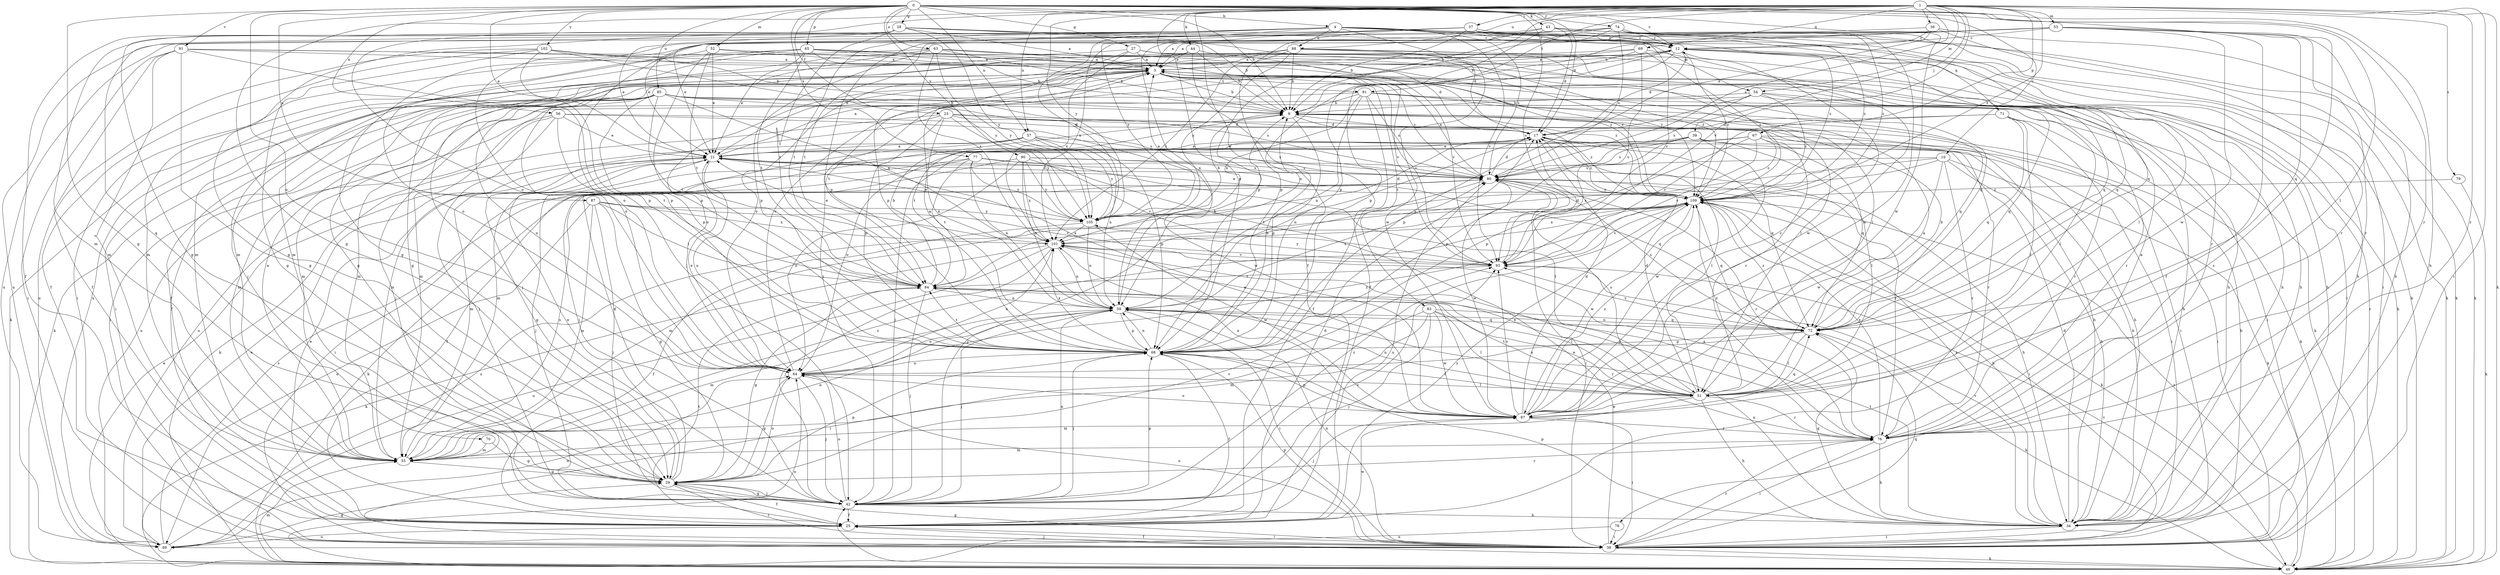 strict digraph  {
0;
1;
3;
4;
8;
10;
12;
17;
21;
23;
25;
27;
28;
29;
34;
36;
37;
38;
39;
42;
43;
44;
46;
51;
52;
53;
54;
55;
56;
57;
59;
63;
64;
65;
67;
68;
69;
70;
71;
72;
74;
76;
77;
78;
79;
80;
81;
83;
84;
85;
87;
88;
89;
90;
91;
93;
97;
101;
102;
105;
109;
0 -> 4  [label=b];
0 -> 8  [label=b];
0 -> 10  [label=c];
0 -> 12  [label=c];
0 -> 17  [label=d];
0 -> 21  [label=e];
0 -> 23  [label=f];
0 -> 27  [label=g];
0 -> 28  [label=g];
0 -> 29  [label=g];
0 -> 34  [label=h];
0 -> 43  [label=k];
0 -> 51  [label=l];
0 -> 52  [label=m];
0 -> 56  [label=n];
0 -> 57  [label=n];
0 -> 63  [label=o];
0 -> 64  [label=o];
0 -> 65  [label=p];
0 -> 74  [label=r];
0 -> 76  [label=r];
0 -> 77  [label=s];
0 -> 78  [label=s];
0 -> 85  [label=u];
0 -> 87  [label=u];
0 -> 90  [label=v];
0 -> 91  [label=v];
0 -> 93  [label=v];
0 -> 97  [label=w];
0 -> 102  [label=y];
1 -> 8  [label=b];
1 -> 25  [label=f];
1 -> 29  [label=g];
1 -> 36  [label=i];
1 -> 37  [label=i];
1 -> 38  [label=i];
1 -> 39  [label=j];
1 -> 44  [label=k];
1 -> 46  [label=k];
1 -> 53  [label=m];
1 -> 54  [label=m];
1 -> 57  [label=n];
1 -> 64  [label=o];
1 -> 67  [label=p];
1 -> 68  [label=p];
1 -> 69  [label=q];
1 -> 76  [label=r];
1 -> 79  [label=s];
1 -> 80  [label=s];
1 -> 81  [label=t];
1 -> 88  [label=u];
1 -> 93  [label=v];
1 -> 105  [label=y];
1 -> 109  [label=z];
3 -> 8  [label=b];
3 -> 25  [label=f];
3 -> 38  [label=i];
3 -> 42  [label=j];
3 -> 46  [label=k];
3 -> 51  [label=l];
3 -> 64  [label=o];
3 -> 80  [label=s];
3 -> 81  [label=t];
3 -> 83  [label=t];
3 -> 84  [label=t];
3 -> 93  [label=v];
3 -> 109  [label=z];
4 -> 12  [label=c];
4 -> 29  [label=g];
4 -> 46  [label=k];
4 -> 54  [label=m];
4 -> 55  [label=m];
4 -> 68  [label=p];
4 -> 70  [label=q];
4 -> 71  [label=q];
4 -> 80  [label=s];
4 -> 84  [label=t];
4 -> 88  [label=u];
4 -> 93  [label=v];
4 -> 97  [label=w];
4 -> 105  [label=y];
4 -> 109  [label=z];
8 -> 17  [label=d];
8 -> 34  [label=h];
8 -> 38  [label=i];
8 -> 68  [label=p];
8 -> 84  [label=t];
8 -> 109  [label=z];
10 -> 34  [label=h];
10 -> 46  [label=k];
10 -> 76  [label=r];
10 -> 80  [label=s];
10 -> 84  [label=t];
10 -> 97  [label=w];
10 -> 101  [label=x];
12 -> 3  [label=a];
12 -> 17  [label=d];
12 -> 29  [label=g];
12 -> 34  [label=h];
12 -> 42  [label=j];
12 -> 46  [label=k];
12 -> 55  [label=m];
12 -> 59  [label=n];
12 -> 72  [label=q];
12 -> 109  [label=z];
17 -> 21  [label=e];
17 -> 38  [label=i];
17 -> 51  [label=l];
17 -> 59  [label=n];
17 -> 64  [label=o];
17 -> 72  [label=q];
17 -> 109  [label=z];
21 -> 3  [label=a];
21 -> 29  [label=g];
21 -> 55  [label=m];
21 -> 64  [label=o];
21 -> 72  [label=q];
21 -> 80  [label=s];
23 -> 17  [label=d];
23 -> 34  [label=h];
23 -> 55  [label=m];
23 -> 59  [label=n];
23 -> 68  [label=p];
23 -> 80  [label=s];
23 -> 89  [label=u];
23 -> 105  [label=y];
25 -> 17  [label=d];
25 -> 21  [label=e];
25 -> 38  [label=i];
25 -> 80  [label=s];
25 -> 84  [label=t];
25 -> 89  [label=u];
25 -> 97  [label=w];
25 -> 109  [label=z];
27 -> 3  [label=a];
27 -> 34  [label=h];
27 -> 55  [label=m];
27 -> 68  [label=p];
27 -> 76  [label=r];
27 -> 101  [label=x];
27 -> 109  [label=z];
28 -> 3  [label=a];
28 -> 8  [label=b];
28 -> 12  [label=c];
28 -> 17  [label=d];
28 -> 21  [label=e];
28 -> 25  [label=f];
28 -> 29  [label=g];
28 -> 84  [label=t];
28 -> 105  [label=y];
29 -> 17  [label=d];
29 -> 21  [label=e];
29 -> 25  [label=f];
29 -> 38  [label=i];
29 -> 42  [label=j];
29 -> 64  [label=o];
29 -> 68  [label=p];
29 -> 76  [label=r];
29 -> 93  [label=v];
34 -> 17  [label=d];
34 -> 38  [label=i];
34 -> 59  [label=n];
34 -> 68  [label=p];
34 -> 72  [label=q];
34 -> 80  [label=s];
34 -> 84  [label=t];
34 -> 93  [label=v];
36 -> 12  [label=c];
36 -> 17  [label=d];
36 -> 42  [label=j];
36 -> 46  [label=k];
36 -> 76  [label=r];
37 -> 8  [label=b];
37 -> 12  [label=c];
37 -> 21  [label=e];
37 -> 46  [label=k];
37 -> 59  [label=n];
37 -> 68  [label=p];
37 -> 89  [label=u];
37 -> 93  [label=v];
37 -> 105  [label=y];
37 -> 109  [label=z];
38 -> 8  [label=b];
38 -> 21  [label=e];
38 -> 25  [label=f];
38 -> 29  [label=g];
38 -> 46  [label=k];
38 -> 59  [label=n];
38 -> 64  [label=o];
38 -> 68  [label=p];
38 -> 72  [label=q];
38 -> 76  [label=r];
39 -> 21  [label=e];
39 -> 42  [label=j];
39 -> 51  [label=l];
39 -> 68  [label=p];
39 -> 76  [label=r];
39 -> 80  [label=s];
39 -> 97  [label=w];
42 -> 25  [label=f];
42 -> 29  [label=g];
42 -> 34  [label=h];
42 -> 59  [label=n];
42 -> 64  [label=o];
42 -> 68  [label=p];
42 -> 93  [label=v];
42 -> 109  [label=z];
43 -> 3  [label=a];
43 -> 8  [label=b];
43 -> 12  [label=c];
43 -> 17  [label=d];
43 -> 21  [label=e];
43 -> 34  [label=h];
43 -> 72  [label=q];
44 -> 3  [label=a];
44 -> 8  [label=b];
44 -> 25  [label=f];
44 -> 64  [label=o];
44 -> 89  [label=u];
44 -> 93  [label=v];
46 -> 12  [label=c];
46 -> 21  [label=e];
46 -> 42  [label=j];
46 -> 55  [label=m];
46 -> 64  [label=o];
46 -> 93  [label=v];
46 -> 109  [label=z];
51 -> 3  [label=a];
51 -> 17  [label=d];
51 -> 34  [label=h];
51 -> 55  [label=m];
51 -> 59  [label=n];
51 -> 76  [label=r];
51 -> 80  [label=s];
51 -> 84  [label=t];
51 -> 97  [label=w];
51 -> 101  [label=x];
51 -> 109  [label=z];
52 -> 3  [label=a];
52 -> 21  [label=e];
52 -> 64  [label=o];
52 -> 68  [label=p];
52 -> 84  [label=t];
52 -> 93  [label=v];
53 -> 3  [label=a];
53 -> 12  [label=c];
53 -> 25  [label=f];
53 -> 29  [label=g];
53 -> 34  [label=h];
53 -> 68  [label=p];
53 -> 72  [label=q];
53 -> 76  [label=r];
53 -> 97  [label=w];
53 -> 101  [label=x];
54 -> 8  [label=b];
54 -> 38  [label=i];
54 -> 55  [label=m];
54 -> 68  [label=p];
54 -> 72  [label=q];
54 -> 76  [label=r];
54 -> 80  [label=s];
54 -> 109  [label=z];
55 -> 3  [label=a];
55 -> 29  [label=g];
55 -> 59  [label=n];
55 -> 80  [label=s];
55 -> 109  [label=z];
56 -> 17  [label=d];
56 -> 21  [label=e];
56 -> 42  [label=j];
56 -> 55  [label=m];
56 -> 84  [label=t];
56 -> 89  [label=u];
56 -> 97  [label=w];
57 -> 21  [label=e];
57 -> 42  [label=j];
57 -> 46  [label=k];
57 -> 59  [label=n];
57 -> 68  [label=p];
57 -> 80  [label=s];
57 -> 105  [label=y];
59 -> 8  [label=b];
59 -> 38  [label=i];
59 -> 42  [label=j];
59 -> 55  [label=m];
59 -> 64  [label=o];
59 -> 68  [label=p];
59 -> 72  [label=q];
59 -> 80  [label=s];
63 -> 3  [label=a];
63 -> 8  [label=b];
63 -> 17  [label=d];
63 -> 38  [label=i];
63 -> 51  [label=l];
63 -> 64  [label=o];
63 -> 68  [label=p];
63 -> 101  [label=x];
63 -> 105  [label=y];
64 -> 12  [label=c];
64 -> 21  [label=e];
64 -> 29  [label=g];
64 -> 42  [label=j];
64 -> 51  [label=l];
64 -> 101  [label=x];
64 -> 109  [label=z];
65 -> 3  [label=a];
65 -> 8  [label=b];
65 -> 21  [label=e];
65 -> 29  [label=g];
65 -> 34  [label=h];
65 -> 42  [label=j];
65 -> 55  [label=m];
65 -> 72  [label=q];
65 -> 84  [label=t];
65 -> 109  [label=z];
67 -> 21  [label=e];
67 -> 34  [label=h];
67 -> 38  [label=i];
67 -> 55  [label=m];
67 -> 68  [label=p];
67 -> 72  [label=q];
67 -> 93  [label=v];
67 -> 109  [label=z];
68 -> 3  [label=a];
68 -> 8  [label=b];
68 -> 25  [label=f];
68 -> 42  [label=j];
68 -> 51  [label=l];
68 -> 59  [label=n];
68 -> 64  [label=o];
68 -> 84  [label=t];
68 -> 101  [label=x];
69 -> 3  [label=a];
69 -> 55  [label=m];
69 -> 68  [label=p];
69 -> 93  [label=v];
69 -> 97  [label=w];
69 -> 109  [label=z];
70 -> 29  [label=g];
70 -> 55  [label=m];
71 -> 17  [label=d];
71 -> 46  [label=k];
71 -> 51  [label=l];
71 -> 72  [label=q];
71 -> 76  [label=r];
71 -> 93  [label=v];
72 -> 8  [label=b];
72 -> 46  [label=k];
72 -> 51  [label=l];
72 -> 59  [label=n];
72 -> 64  [label=o];
72 -> 68  [label=p];
72 -> 80  [label=s];
72 -> 93  [label=v];
72 -> 109  [label=z];
74 -> 12  [label=c];
74 -> 38  [label=i];
74 -> 46  [label=k];
74 -> 64  [label=o];
74 -> 68  [label=p];
74 -> 80  [label=s];
74 -> 84  [label=t];
74 -> 89  [label=u];
74 -> 97  [label=w];
74 -> 109  [label=z];
76 -> 3  [label=a];
76 -> 34  [label=h];
76 -> 38  [label=i];
76 -> 55  [label=m];
76 -> 101  [label=x];
76 -> 109  [label=z];
77 -> 38  [label=i];
77 -> 42  [label=j];
77 -> 51  [label=l];
77 -> 59  [label=n];
77 -> 80  [label=s];
77 -> 84  [label=t];
77 -> 105  [label=y];
78 -> 38  [label=i];
78 -> 89  [label=u];
79 -> 46  [label=k];
79 -> 109  [label=z];
80 -> 3  [label=a];
80 -> 17  [label=d];
80 -> 34  [label=h];
80 -> 38  [label=i];
80 -> 42  [label=j];
80 -> 46  [label=k];
80 -> 76  [label=r];
80 -> 97  [label=w];
80 -> 109  [label=z];
81 -> 8  [label=b];
81 -> 25  [label=f];
81 -> 46  [label=k];
81 -> 51  [label=l];
81 -> 55  [label=m];
81 -> 59  [label=n];
81 -> 72  [label=q];
81 -> 80  [label=s];
81 -> 101  [label=x];
83 -> 38  [label=i];
83 -> 42  [label=j];
83 -> 51  [label=l];
83 -> 55  [label=m];
83 -> 72  [label=q];
83 -> 76  [label=r];
83 -> 97  [label=w];
84 -> 8  [label=b];
84 -> 29  [label=g];
84 -> 42  [label=j];
84 -> 51  [label=l];
84 -> 59  [label=n];
85 -> 8  [label=b];
85 -> 25  [label=f];
85 -> 34  [label=h];
85 -> 38  [label=i];
85 -> 42  [label=j];
85 -> 46  [label=k];
85 -> 55  [label=m];
85 -> 64  [label=o];
85 -> 68  [label=p];
85 -> 76  [label=r];
85 -> 80  [label=s];
85 -> 84  [label=t];
85 -> 101  [label=x];
87 -> 29  [label=g];
87 -> 42  [label=j];
87 -> 55  [label=m];
87 -> 84  [label=t];
87 -> 89  [label=u];
87 -> 93  [label=v];
87 -> 101  [label=x];
87 -> 105  [label=y];
88 -> 3  [label=a];
88 -> 8  [label=b];
88 -> 21  [label=e];
88 -> 38  [label=i];
88 -> 51  [label=l];
88 -> 72  [label=q];
88 -> 101  [label=x];
88 -> 105  [label=y];
88 -> 109  [label=z];
89 -> 21  [label=e];
89 -> 29  [label=g];
89 -> 64  [label=o];
89 -> 80  [label=s];
89 -> 109  [label=z];
90 -> 25  [label=f];
90 -> 59  [label=n];
90 -> 64  [label=o];
90 -> 76  [label=r];
90 -> 80  [label=s];
90 -> 93  [label=v];
90 -> 101  [label=x];
90 -> 105  [label=y];
91 -> 3  [label=a];
91 -> 25  [label=f];
91 -> 29  [label=g];
91 -> 34  [label=h];
91 -> 38  [label=i];
91 -> 55  [label=m];
91 -> 68  [label=p];
91 -> 109  [label=z];
93 -> 17  [label=d];
93 -> 84  [label=t];
93 -> 105  [label=y];
97 -> 12  [label=c];
97 -> 17  [label=d];
97 -> 21  [label=e];
97 -> 38  [label=i];
97 -> 42  [label=j];
97 -> 64  [label=o];
97 -> 68  [label=p];
97 -> 72  [label=q];
97 -> 76  [label=r];
97 -> 93  [label=v];
97 -> 101  [label=x];
97 -> 109  [label=z];
101 -> 21  [label=e];
101 -> 42  [label=j];
101 -> 46  [label=k];
101 -> 59  [label=n];
101 -> 76  [label=r];
101 -> 89  [label=u];
101 -> 93  [label=v];
102 -> 3  [label=a];
102 -> 8  [label=b];
102 -> 25  [label=f];
102 -> 29  [label=g];
102 -> 68  [label=p];
102 -> 89  [label=u];
102 -> 105  [label=y];
105 -> 3  [label=a];
105 -> 8  [label=b];
105 -> 17  [label=d];
105 -> 21  [label=e];
105 -> 25  [label=f];
105 -> 59  [label=n];
105 -> 97  [label=w];
105 -> 101  [label=x];
109 -> 21  [label=e];
109 -> 34  [label=h];
109 -> 38  [label=i];
109 -> 46  [label=k];
109 -> 55  [label=m];
109 -> 72  [label=q];
109 -> 93  [label=v];
109 -> 97  [label=w];
109 -> 101  [label=x];
109 -> 105  [label=y];
}
